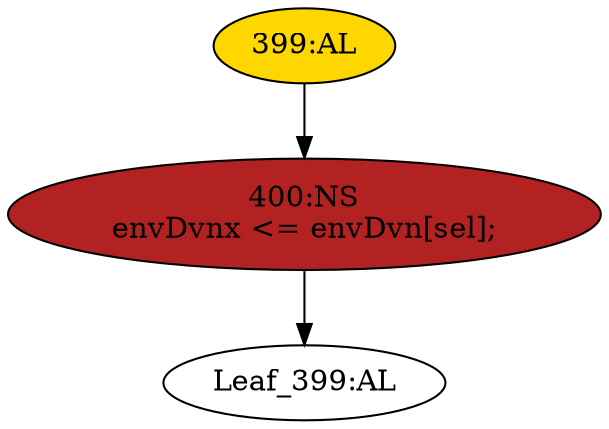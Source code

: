 strict digraph "" {
	node [label="\N"];
	"400:NS"	 [ast="<pyverilog.vparser.ast.NonblockingSubstitution object at 0x7fc6850ad2d0>",
		fillcolor=firebrick,
		label="400:NS
envDvnx <= envDvn[sel];",
		statements="[<pyverilog.vparser.ast.NonblockingSubstitution object at 0x7fc6850ad2d0>]",
		style=filled,
		typ=NonblockingSubstitution];
	"Leaf_399:AL"	 [def_var="['envDvnx']",
		label="Leaf_399:AL"];
	"400:NS" -> "Leaf_399:AL"	 [cond="[]",
		lineno=None];
	"399:AL"	 [ast="<pyverilog.vparser.ast.Always object at 0x7fc6850ad990>",
		clk_sens=False,
		fillcolor=gold,
		label="399:AL",
		sens="['sel']",
		statements="[]",
		style=filled,
		typ=Always,
		use_var="['sel', 'envDvn']"];
	"399:AL" -> "400:NS"	 [cond="[]",
		lineno=None];
}

